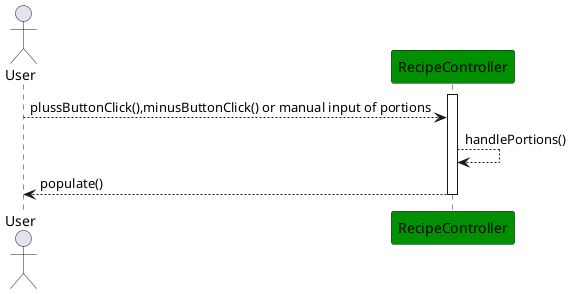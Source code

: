 @startuml sequenceDiagramUserStory2

!define MyGreen #009000

skinparam participant {
  BackgroundColor MyGreen
}

Actor User
participant RecipeController


activate RecipeController
User --> RecipeController: plussButtonClick(),minusButtonClick() or manual input of portions 
RecipeController --> RecipeController: handlePortions()
User <-- RecipeController: populate()
deactivate RecipeController
@enduml